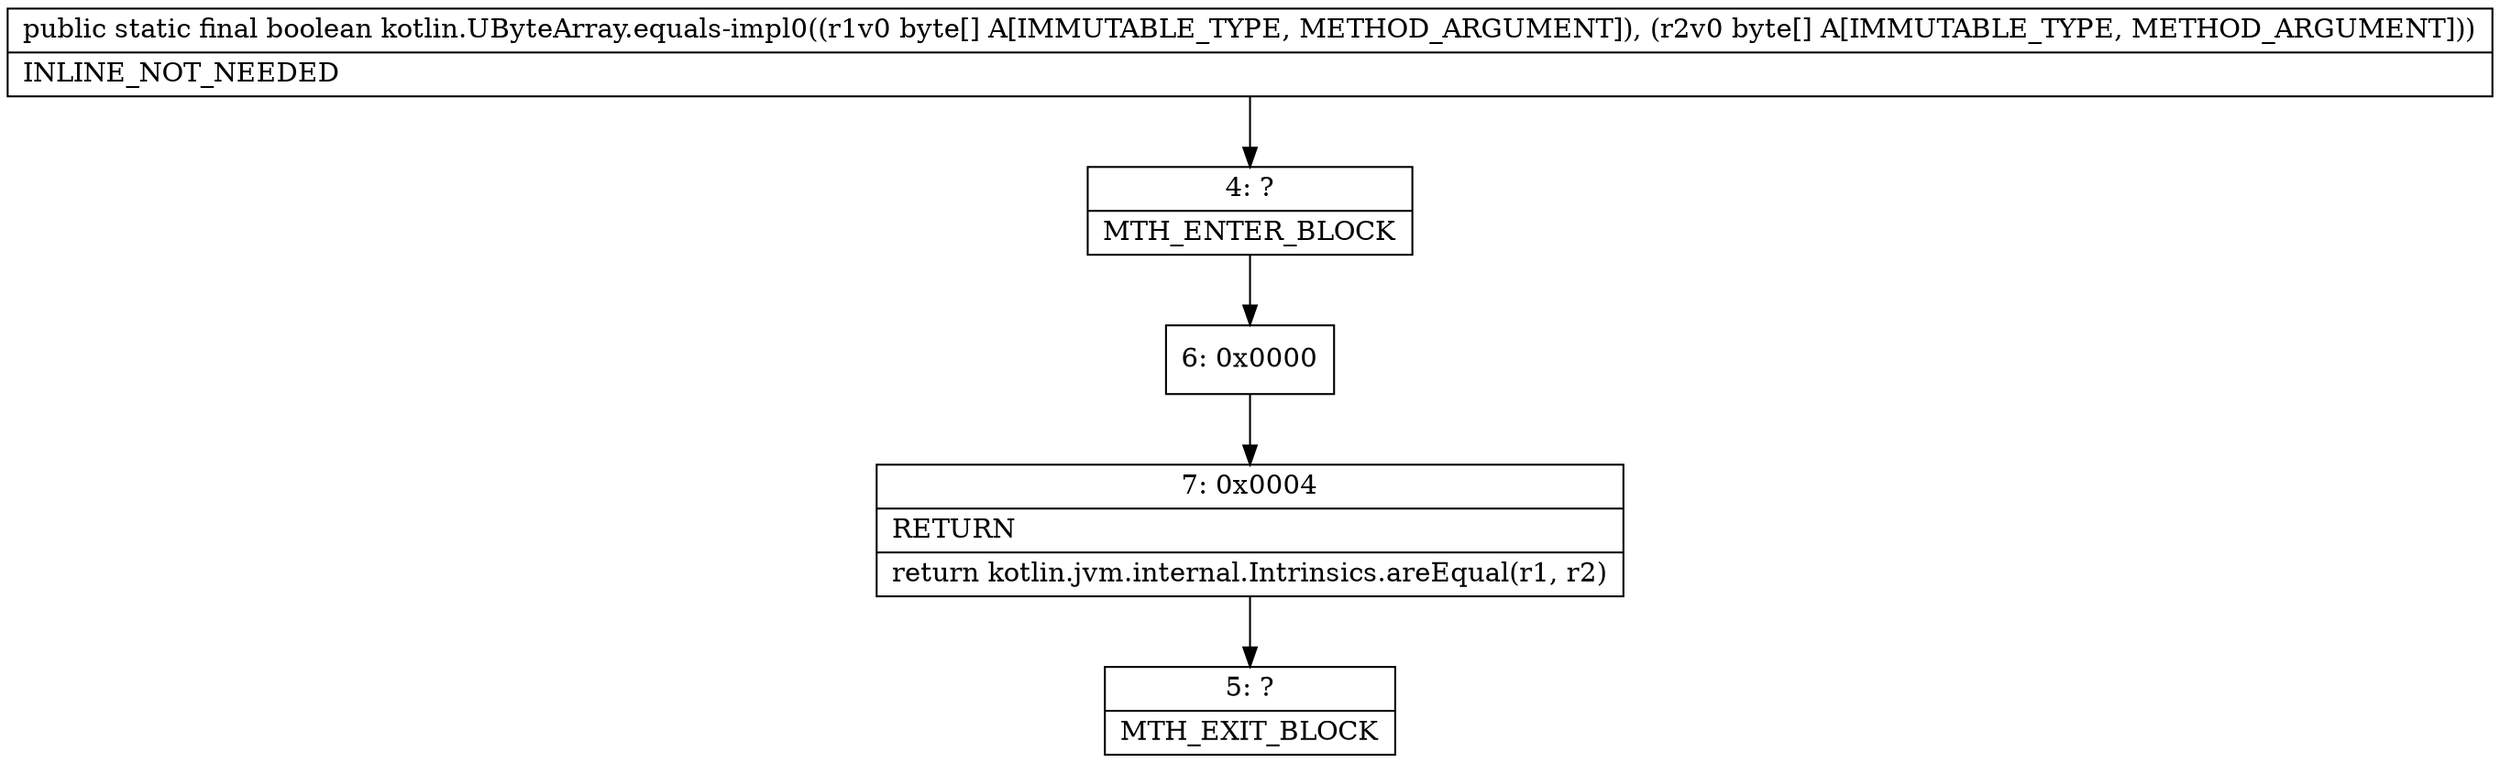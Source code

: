 digraph "CFG forkotlin.UByteArray.equals\-impl0([B[B)Z" {
Node_4 [shape=record,label="{4\:\ ?|MTH_ENTER_BLOCK\l}"];
Node_6 [shape=record,label="{6\:\ 0x0000}"];
Node_7 [shape=record,label="{7\:\ 0x0004|RETURN\l|return kotlin.jvm.internal.Intrinsics.areEqual(r1, r2)\l}"];
Node_5 [shape=record,label="{5\:\ ?|MTH_EXIT_BLOCK\l}"];
MethodNode[shape=record,label="{public static final boolean kotlin.UByteArray.equals\-impl0((r1v0 byte[] A[IMMUTABLE_TYPE, METHOD_ARGUMENT]), (r2v0 byte[] A[IMMUTABLE_TYPE, METHOD_ARGUMENT]))  | INLINE_NOT_NEEDED\l}"];
MethodNode -> Node_4;Node_4 -> Node_6;
Node_6 -> Node_7;
Node_7 -> Node_5;
}

